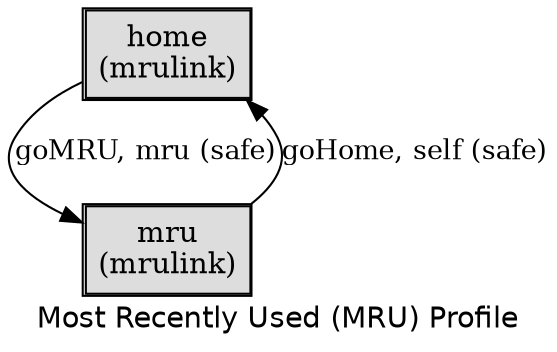 digraph application_state_diagram {
  graph [
    labelloc="b";
    fontname="Helvetica"
    label="Most Recently Used (MRU) Profile";
    URL="index.html" target="_parent"
  ];
  node [shape = box, style = "bold,filled"];

    home [style=solid, margin=0.02, label=<<table cellspacing="0" cellpadding="5" cellborder="1" border="0"><tr><td bgcolor="#dddddd">home<br />(mrulink)<br /></td></tr></table>>,shape=box URL="docs/semantic.home.html" target="_parent"]
    mru [style=solid, margin=0.02, label=<<table cellspacing="0" cellpadding="5" cellborder="1" border="0"><tr><td bgcolor="#dddddd">mru<br />(mrulink)<br /></td></tr></table>>,shape=box URL="docs/semantic.mru.html" target="_parent"]

    home -> mru [label = "goMRU, mru (safe)" URL="docs/safe.goMRU.html" target="_parent" fontsize=13];
    mru -> home [label = "goHome, self (safe)" URL="docs/safe.goHome.html" target="_parent" fontsize=13];


}